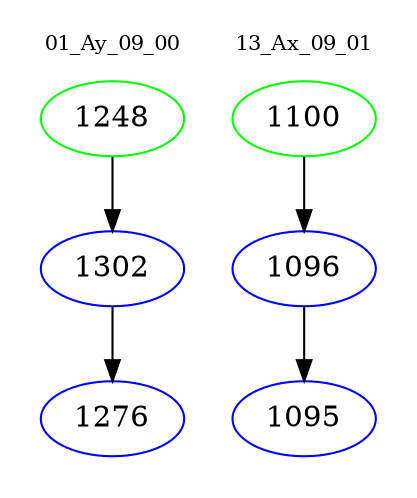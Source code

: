 digraph{
subgraph cluster_0 {
color = white
label = "01_Ay_09_00";
fontsize=10;
T0_1248 [label="1248", color="green"]
T0_1248 -> T0_1302 [color="black"]
T0_1302 [label="1302", color="blue"]
T0_1302 -> T0_1276 [color="black"]
T0_1276 [label="1276", color="blue"]
}
subgraph cluster_1 {
color = white
label = "13_Ax_09_01";
fontsize=10;
T1_1100 [label="1100", color="green"]
T1_1100 -> T1_1096 [color="black"]
T1_1096 [label="1096", color="blue"]
T1_1096 -> T1_1095 [color="black"]
T1_1095 [label="1095", color="blue"]
}
}
